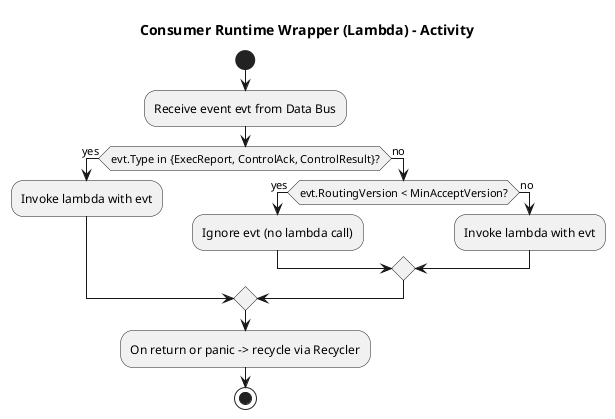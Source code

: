 @startuml
title Consumer Runtime Wrapper (Lambda) - Activity

start
:Receive event evt from Data Bus;
if (evt.Type in {ExecReport, ControlAck, ControlResult}?) then (yes)
  :Invoke lambda with evt;
else (no)
  if (evt.RoutingVersion < MinAcceptVersion?) then (yes)
    :Ignore evt (no lambda call);
  else (no)
    :Invoke lambda with evt;
  endif
endif
:On return or panic -> recycle via Recycler;
stop
@enduml

